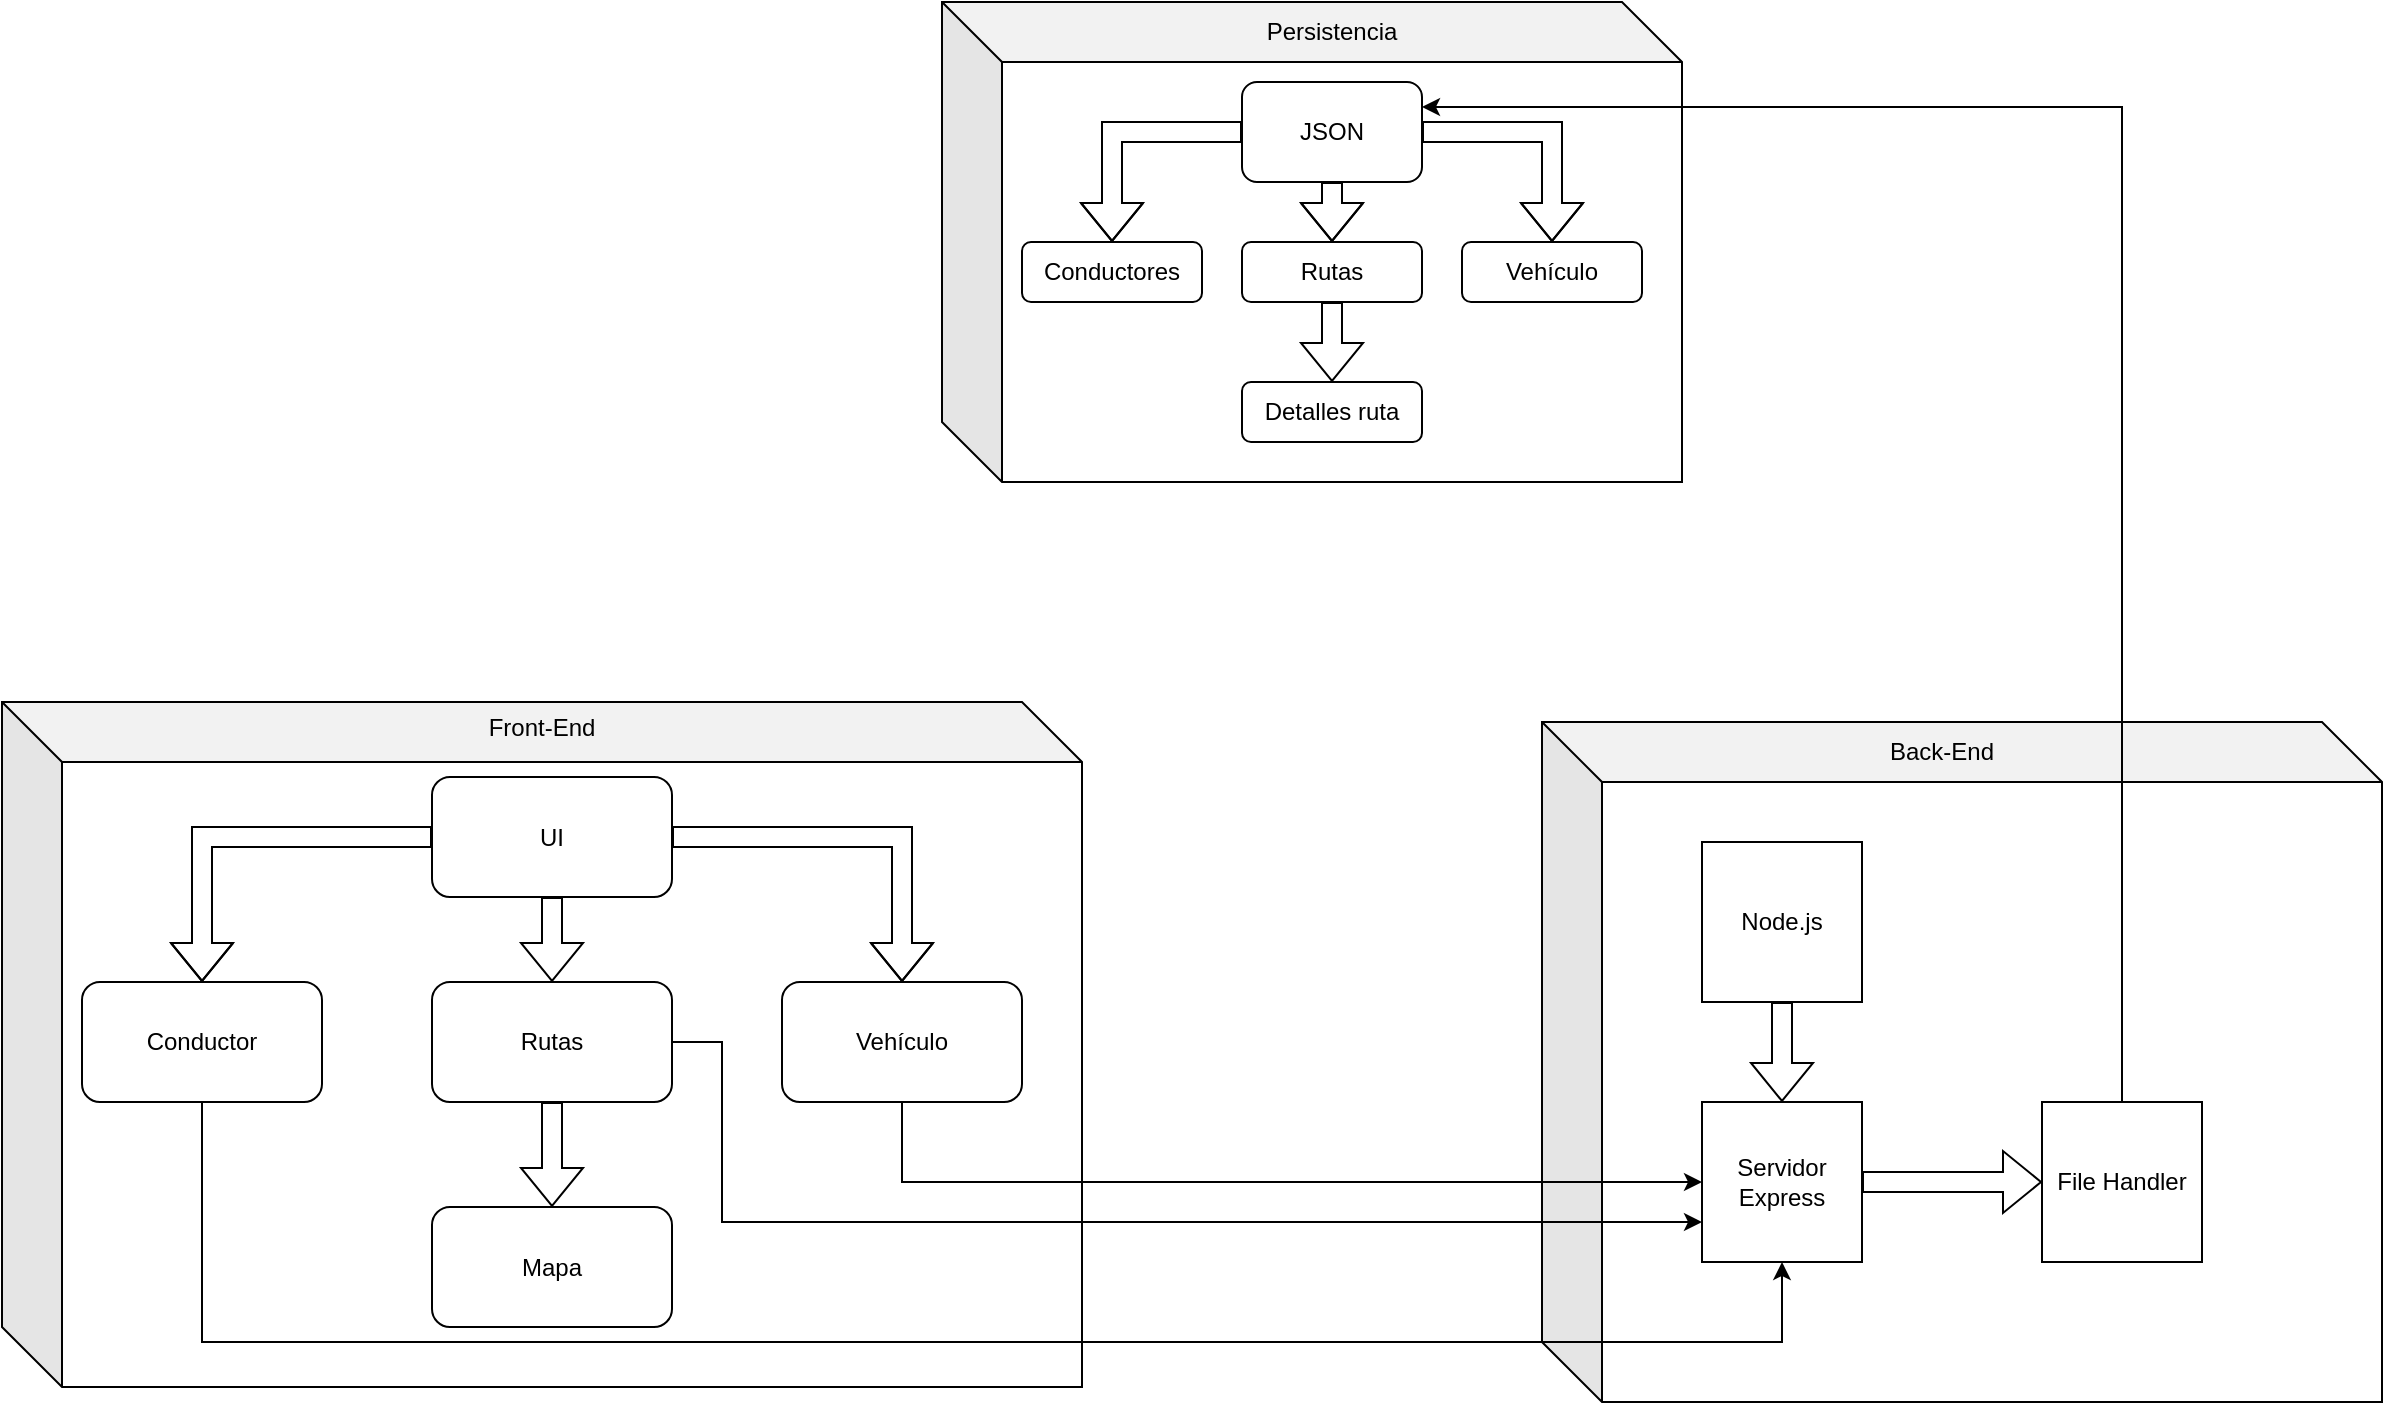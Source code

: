 <mxfile version="26.0.10">
  <diagram name="Página-1" id="tDo2b2D7u8j9pTuJ49GE">
    <mxGraphModel dx="2709" dy="1895" grid="1" gridSize="10" guides="1" tooltips="1" connect="1" arrows="1" fold="1" page="1" pageScale="1" pageWidth="827" pageHeight="1169" math="0" shadow="0">
      <root>
        <mxCell id="0" />
        <mxCell id="1" parent="0" />
        <mxCell id="eCek-slqBtkXRip23Pfr-1" value="" style="shape=cube;whiteSpace=wrap;html=1;boundedLbl=1;backgroundOutline=1;darkOpacity=0.05;darkOpacity2=0.1;size=30;" vertex="1" parent="1">
          <mxGeometry x="-310" y="70" width="540" height="342.5" as="geometry" />
        </mxCell>
        <mxCell id="eCek-slqBtkXRip23Pfr-2" value="Front-End" style="text;html=1;align=center;verticalAlign=middle;whiteSpace=wrap;rounded=0;" vertex="1" parent="1">
          <mxGeometry x="-70" y="67.5" width="60" height="30" as="geometry" />
        </mxCell>
        <mxCell id="eCek-slqBtkXRip23Pfr-8" value="" style="shape=cube;whiteSpace=wrap;html=1;boundedLbl=1;backgroundOutline=1;darkOpacity=0.05;darkOpacity2=0.1;size=30;" vertex="1" parent="1">
          <mxGeometry x="460" y="80" width="420" height="340" as="geometry" />
        </mxCell>
        <mxCell id="eCek-slqBtkXRip23Pfr-9" value="Back-End" style="text;html=1;align=center;verticalAlign=middle;whiteSpace=wrap;rounded=0;" vertex="1" parent="1">
          <mxGeometry x="630" y="80" width="60" height="30" as="geometry" />
        </mxCell>
        <mxCell id="eCek-slqBtkXRip23Pfr-45" style="edgeStyle=orthogonalEdgeStyle;rounded=0;orthogonalLoop=1;jettySize=auto;html=1;exitX=0.5;exitY=1;exitDx=0;exitDy=0;entryX=0.5;entryY=1;entryDx=0;entryDy=0;" edge="1" parent="1" source="eCek-slqBtkXRip23Pfr-14" target="eCek-slqBtkXRip23Pfr-20">
          <mxGeometry relative="1" as="geometry">
            <Array as="points">
              <mxPoint x="-210" y="390" />
              <mxPoint x="580" y="390" />
            </Array>
          </mxGeometry>
        </mxCell>
        <mxCell id="eCek-slqBtkXRip23Pfr-14" value="Conductor" style="rounded=1;whiteSpace=wrap;html=1;" vertex="1" parent="1">
          <mxGeometry x="-270" y="210" width="120" height="60" as="geometry" />
        </mxCell>
        <mxCell id="eCek-slqBtkXRip23Pfr-42" style="edgeStyle=orthogonalEdgeStyle;rounded=0;orthogonalLoop=1;jettySize=auto;html=1;exitX=0.5;exitY=1;exitDx=0;exitDy=0;" edge="1" parent="1" source="eCek-slqBtkXRip23Pfr-15" target="eCek-slqBtkXRip23Pfr-20">
          <mxGeometry relative="1" as="geometry" />
        </mxCell>
        <mxCell id="eCek-slqBtkXRip23Pfr-15" value="Vehículo" style="rounded=1;whiteSpace=wrap;html=1;" vertex="1" parent="1">
          <mxGeometry x="80" y="210" width="120" height="60" as="geometry" />
        </mxCell>
        <mxCell id="eCek-slqBtkXRip23Pfr-18" style="edgeStyle=orthogonalEdgeStyle;rounded=0;orthogonalLoop=1;jettySize=auto;html=1;shape=flexArrow;" edge="1" parent="1" source="eCek-slqBtkXRip23Pfr-16" target="eCek-slqBtkXRip23Pfr-17">
          <mxGeometry relative="1" as="geometry" />
        </mxCell>
        <mxCell id="eCek-slqBtkXRip23Pfr-44" style="edgeStyle=orthogonalEdgeStyle;rounded=0;orthogonalLoop=1;jettySize=auto;html=1;exitX=1;exitY=0.5;exitDx=0;exitDy=0;entryX=0;entryY=0.75;entryDx=0;entryDy=0;" edge="1" parent="1" source="eCek-slqBtkXRip23Pfr-16" target="eCek-slqBtkXRip23Pfr-20">
          <mxGeometry relative="1" as="geometry">
            <Array as="points">
              <mxPoint x="50" y="240" />
              <mxPoint x="50" y="330" />
            </Array>
          </mxGeometry>
        </mxCell>
        <mxCell id="eCek-slqBtkXRip23Pfr-16" value="Rutas" style="rounded=1;whiteSpace=wrap;html=1;" vertex="1" parent="1">
          <mxGeometry x="-95" y="210" width="120" height="60" as="geometry" />
        </mxCell>
        <mxCell id="eCek-slqBtkXRip23Pfr-17" value="Mapa" style="rounded=1;whiteSpace=wrap;html=1;" vertex="1" parent="1">
          <mxGeometry x="-95" y="322.5" width="120" height="60" as="geometry" />
        </mxCell>
        <mxCell id="eCek-slqBtkXRip23Pfr-21" style="edgeStyle=orthogonalEdgeStyle;rounded=0;orthogonalLoop=1;jettySize=auto;html=1;shape=flexArrow;" edge="1" parent="1" source="eCek-slqBtkXRip23Pfr-19" target="eCek-slqBtkXRip23Pfr-20">
          <mxGeometry relative="1" as="geometry" />
        </mxCell>
        <mxCell id="eCek-slqBtkXRip23Pfr-19" value="Node.js" style="whiteSpace=wrap;html=1;aspect=fixed;" vertex="1" parent="1">
          <mxGeometry x="540" y="140" width="80" height="80" as="geometry" />
        </mxCell>
        <mxCell id="eCek-slqBtkXRip23Pfr-24" style="edgeStyle=orthogonalEdgeStyle;rounded=0;orthogonalLoop=1;jettySize=auto;html=1;exitX=1;exitY=0.5;exitDx=0;exitDy=0;shape=flexArrow;" edge="1" parent="1" source="eCek-slqBtkXRip23Pfr-20" target="eCek-slqBtkXRip23Pfr-22">
          <mxGeometry relative="1" as="geometry" />
        </mxCell>
        <mxCell id="eCek-slqBtkXRip23Pfr-20" value="Servidor Express" style="whiteSpace=wrap;html=1;aspect=fixed;" vertex="1" parent="1">
          <mxGeometry x="540" y="270" width="80" height="80" as="geometry" />
        </mxCell>
        <mxCell id="eCek-slqBtkXRip23Pfr-22" value="File Handler" style="whiteSpace=wrap;html=1;aspect=fixed;" vertex="1" parent="1">
          <mxGeometry x="710" y="270" width="80" height="80" as="geometry" />
        </mxCell>
        <mxCell id="eCek-slqBtkXRip23Pfr-25" value="" style="shape=cube;whiteSpace=wrap;html=1;boundedLbl=1;backgroundOutline=1;darkOpacity=0.05;darkOpacity2=0.1;size=30;" vertex="1" parent="1">
          <mxGeometry x="160" y="-280" width="370" height="240" as="geometry" />
        </mxCell>
        <mxCell id="eCek-slqBtkXRip23Pfr-26" value="Persistencia" style="text;html=1;align=center;verticalAlign=middle;whiteSpace=wrap;rounded=0;" vertex="1" parent="1">
          <mxGeometry x="325" y="-280" width="60" height="30" as="geometry" />
        </mxCell>
        <mxCell id="eCek-slqBtkXRip23Pfr-33" style="edgeStyle=orthogonalEdgeStyle;rounded=0;orthogonalLoop=1;jettySize=auto;html=1;exitX=0.5;exitY=1;exitDx=0;exitDy=0;shape=flexArrow;" edge="1" parent="1" source="eCek-slqBtkXRip23Pfr-27" target="eCek-slqBtkXRip23Pfr-30">
          <mxGeometry relative="1" as="geometry" />
        </mxCell>
        <mxCell id="eCek-slqBtkXRip23Pfr-34" style="edgeStyle=orthogonalEdgeStyle;rounded=0;orthogonalLoop=1;jettySize=auto;html=1;exitX=1;exitY=0.5;exitDx=0;exitDy=0;entryX=0.5;entryY=0;entryDx=0;entryDy=0;shape=flexArrow;" edge="1" parent="1" source="eCek-slqBtkXRip23Pfr-27" target="eCek-slqBtkXRip23Pfr-32">
          <mxGeometry relative="1" as="geometry" />
        </mxCell>
        <mxCell id="eCek-slqBtkXRip23Pfr-35" style="edgeStyle=orthogonalEdgeStyle;rounded=0;orthogonalLoop=1;jettySize=auto;html=1;exitX=0;exitY=0.5;exitDx=0;exitDy=0;entryX=0.5;entryY=0;entryDx=0;entryDy=0;shape=flexArrow;" edge="1" parent="1" source="eCek-slqBtkXRip23Pfr-27" target="eCek-slqBtkXRip23Pfr-29">
          <mxGeometry relative="1" as="geometry" />
        </mxCell>
        <mxCell id="eCek-slqBtkXRip23Pfr-27" value="JSON" style="rounded=1;whiteSpace=wrap;html=1;" vertex="1" parent="1">
          <mxGeometry x="310" y="-240" width="90" height="50" as="geometry" />
        </mxCell>
        <mxCell id="eCek-slqBtkXRip23Pfr-29" value="Conductores" style="rounded=1;whiteSpace=wrap;html=1;" vertex="1" parent="1">
          <mxGeometry x="200" y="-160" width="90" height="30" as="geometry" />
        </mxCell>
        <mxCell id="eCek-slqBtkXRip23Pfr-36" style="edgeStyle=orthogonalEdgeStyle;rounded=0;orthogonalLoop=1;jettySize=auto;html=1;exitX=0.5;exitY=1;exitDx=0;exitDy=0;shape=flexArrow;" edge="1" parent="1" source="eCek-slqBtkXRip23Pfr-30" target="eCek-slqBtkXRip23Pfr-31">
          <mxGeometry relative="1" as="geometry" />
        </mxCell>
        <mxCell id="eCek-slqBtkXRip23Pfr-30" value="Rutas" style="rounded=1;whiteSpace=wrap;html=1;" vertex="1" parent="1">
          <mxGeometry x="310" y="-160" width="90" height="30" as="geometry" />
        </mxCell>
        <mxCell id="eCek-slqBtkXRip23Pfr-31" value="Detalles ruta" style="rounded=1;whiteSpace=wrap;html=1;" vertex="1" parent="1">
          <mxGeometry x="310" y="-90" width="90" height="30" as="geometry" />
        </mxCell>
        <mxCell id="eCek-slqBtkXRip23Pfr-32" value="Vehículo" style="rounded=1;whiteSpace=wrap;html=1;" vertex="1" parent="1">
          <mxGeometry x="420" y="-160" width="90" height="30" as="geometry" />
        </mxCell>
        <mxCell id="eCek-slqBtkXRip23Pfr-38" style="edgeStyle=orthogonalEdgeStyle;rounded=0;orthogonalLoop=1;jettySize=auto;html=1;entryX=0.5;entryY=0;entryDx=0;entryDy=0;shape=flexArrow;" edge="1" parent="1" source="eCek-slqBtkXRip23Pfr-37" target="eCek-slqBtkXRip23Pfr-14">
          <mxGeometry relative="1" as="geometry" />
        </mxCell>
        <mxCell id="eCek-slqBtkXRip23Pfr-39" style="edgeStyle=orthogonalEdgeStyle;rounded=0;orthogonalLoop=1;jettySize=auto;html=1;exitX=1;exitY=0.5;exitDx=0;exitDy=0;shape=flexArrow;" edge="1" parent="1" source="eCek-slqBtkXRip23Pfr-37" target="eCek-slqBtkXRip23Pfr-15">
          <mxGeometry relative="1" as="geometry" />
        </mxCell>
        <mxCell id="eCek-slqBtkXRip23Pfr-40" style="edgeStyle=orthogonalEdgeStyle;rounded=0;orthogonalLoop=1;jettySize=auto;html=1;entryX=0.5;entryY=0;entryDx=0;entryDy=0;shape=flexArrow;" edge="1" parent="1" source="eCek-slqBtkXRip23Pfr-37" target="eCek-slqBtkXRip23Pfr-16">
          <mxGeometry relative="1" as="geometry" />
        </mxCell>
        <mxCell id="eCek-slqBtkXRip23Pfr-37" value="UI" style="rounded=1;whiteSpace=wrap;html=1;" vertex="1" parent="1">
          <mxGeometry x="-95" y="107.5" width="120" height="60" as="geometry" />
        </mxCell>
        <mxCell id="eCek-slqBtkXRip23Pfr-47" style="edgeStyle=orthogonalEdgeStyle;rounded=0;orthogonalLoop=1;jettySize=auto;html=1;exitX=0.5;exitY=0;exitDx=0;exitDy=0;entryX=1;entryY=0.25;entryDx=0;entryDy=0;" edge="1" parent="1" source="eCek-slqBtkXRip23Pfr-22" target="eCek-slqBtkXRip23Pfr-27">
          <mxGeometry relative="1" as="geometry" />
        </mxCell>
      </root>
    </mxGraphModel>
  </diagram>
</mxfile>
